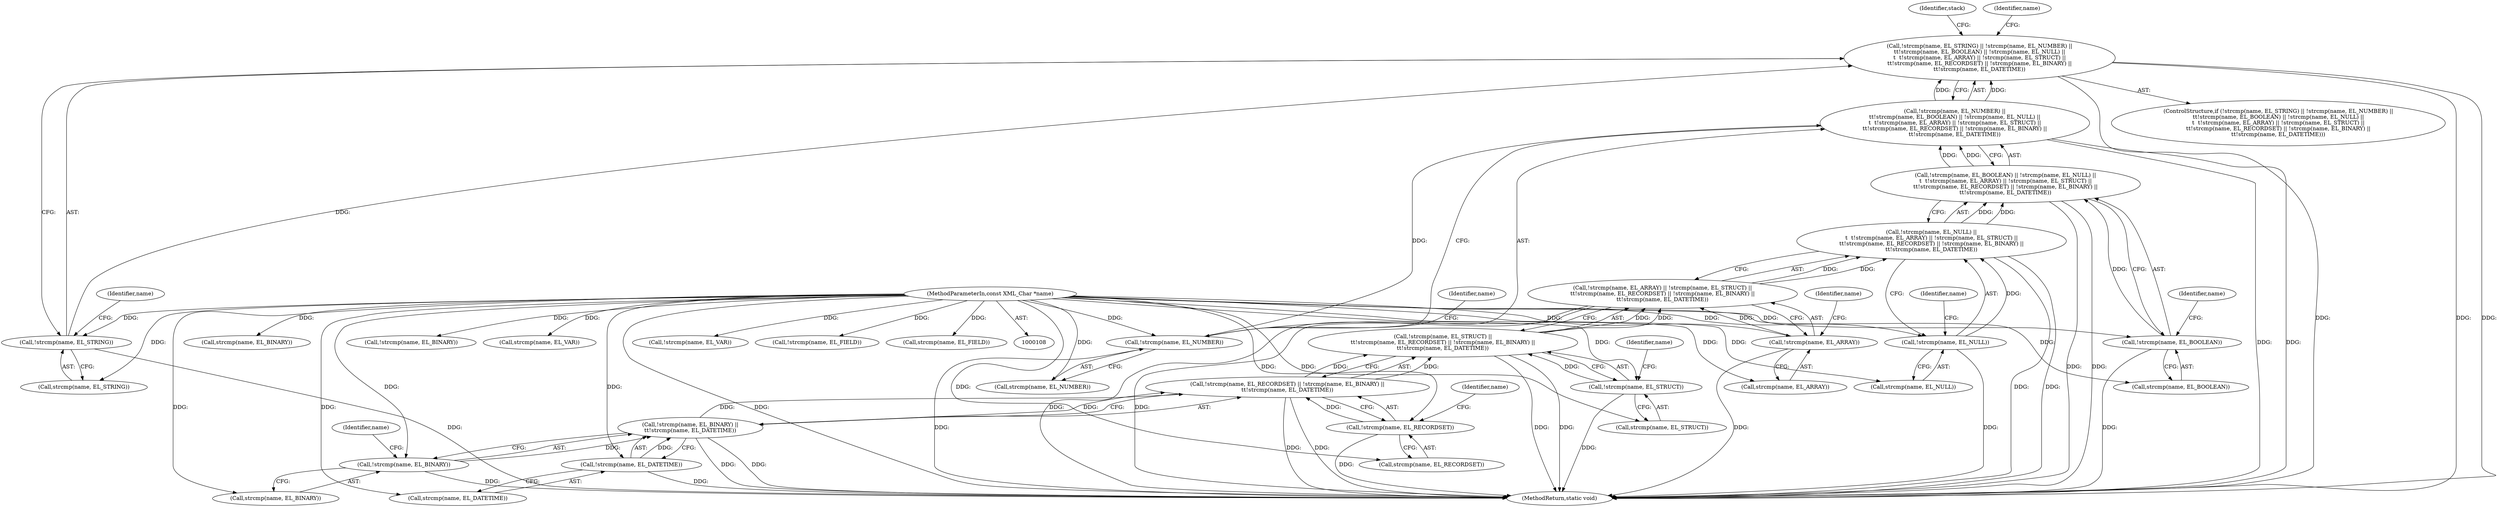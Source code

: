 digraph "0_php-src_a14fdb9746262549bbbb96abb87338bacd147e1b?w=1_0@API" {
"1000134" [label="(Call,!strcmp(name, EL_STRING) || !strcmp(name, EL_NUMBER) ||\n\t\t!strcmp(name, EL_BOOLEAN) || !strcmp(name, EL_NULL) ||\n\t  \t!strcmp(name, EL_ARRAY) || !strcmp(name, EL_STRUCT) ||\n\t\t!strcmp(name, EL_RECORDSET) || !strcmp(name, EL_BINARY) ||\n\t\t!strcmp(name, EL_DATETIME))"];
"1000135" [label="(Call,!strcmp(name, EL_STRING))"];
"1000110" [label="(MethodParameterIn,const XML_Char *name)"];
"1000139" [label="(Call,!strcmp(name, EL_NUMBER) ||\n\t\t!strcmp(name, EL_BOOLEAN) || !strcmp(name, EL_NULL) ||\n\t  \t!strcmp(name, EL_ARRAY) || !strcmp(name, EL_STRUCT) ||\n\t\t!strcmp(name, EL_RECORDSET) || !strcmp(name, EL_BINARY) ||\n\t\t!strcmp(name, EL_DATETIME))"];
"1000140" [label="(Call,!strcmp(name, EL_NUMBER))"];
"1000144" [label="(Call,!strcmp(name, EL_BOOLEAN) || !strcmp(name, EL_NULL) ||\n\t  \t!strcmp(name, EL_ARRAY) || !strcmp(name, EL_STRUCT) ||\n\t\t!strcmp(name, EL_RECORDSET) || !strcmp(name, EL_BINARY) ||\n\t\t!strcmp(name, EL_DATETIME))"];
"1000145" [label="(Call,!strcmp(name, EL_BOOLEAN))"];
"1000149" [label="(Call,!strcmp(name, EL_NULL) ||\n\t  \t!strcmp(name, EL_ARRAY) || !strcmp(name, EL_STRUCT) ||\n\t\t!strcmp(name, EL_RECORDSET) || !strcmp(name, EL_BINARY) ||\n\t\t!strcmp(name, EL_DATETIME))"];
"1000150" [label="(Call,!strcmp(name, EL_NULL))"];
"1000154" [label="(Call,!strcmp(name, EL_ARRAY) || !strcmp(name, EL_STRUCT) ||\n\t\t!strcmp(name, EL_RECORDSET) || !strcmp(name, EL_BINARY) ||\n\t\t!strcmp(name, EL_DATETIME))"];
"1000155" [label="(Call,!strcmp(name, EL_ARRAY))"];
"1000159" [label="(Call,!strcmp(name, EL_STRUCT) ||\n\t\t!strcmp(name, EL_RECORDSET) || !strcmp(name, EL_BINARY) ||\n\t\t!strcmp(name, EL_DATETIME))"];
"1000160" [label="(Call,!strcmp(name, EL_STRUCT))"];
"1000164" [label="(Call,!strcmp(name, EL_RECORDSET) || !strcmp(name, EL_BINARY) ||\n\t\t!strcmp(name, EL_DATETIME))"];
"1000165" [label="(Call,!strcmp(name, EL_RECORDSET))"];
"1000169" [label="(Call,!strcmp(name, EL_BINARY) ||\n\t\t!strcmp(name, EL_DATETIME))"];
"1000170" [label="(Call,!strcmp(name, EL_BINARY))"];
"1000174" [label="(Call,!strcmp(name, EL_DATETIME))"];
"1000150" [label="(Call,!strcmp(name, EL_NULL))"];
"1000171" [label="(Call,strcmp(name, EL_BINARY))"];
"1000141" [label="(Call,strcmp(name, EL_NUMBER))"];
"1000214" [label="(Call,strcmp(name, EL_BINARY))"];
"1000149" [label="(Call,!strcmp(name, EL_NULL) ||\n\t  \t!strcmp(name, EL_ARRAY) || !strcmp(name, EL_STRUCT) ||\n\t\t!strcmp(name, EL_RECORDSET) || !strcmp(name, EL_BINARY) ||\n\t\t!strcmp(name, EL_DATETIME))"];
"1000151" [label="(Call,strcmp(name, EL_NULL))"];
"1000176" [label="(Identifier,name)"];
"1000160" [label="(Call,!strcmp(name, EL_STRUCT))"];
"1000146" [label="(Call,strcmp(name, EL_BOOLEAN))"];
"1000147" [label="(Identifier,name)"];
"1000162" [label="(Identifier,name)"];
"1000167" [label="(Identifier,name)"];
"1000156" [label="(Call,strcmp(name, EL_ARRAY))"];
"1000213" [label="(Call,!strcmp(name, EL_BINARY))"];
"1000165" [label="(Call,!strcmp(name, EL_RECORDSET))"];
"1000550" [label="(Call,strcmp(name, EL_VAR))"];
"1000164" [label="(Call,!strcmp(name, EL_RECORDSET) || !strcmp(name, EL_BINARY) ||\n\t\t!strcmp(name, EL_DATETIME))"];
"1000180" [label="(Identifier,stack)"];
"1000152" [label="(Identifier,name)"];
"1000175" [label="(Call,strcmp(name, EL_DATETIME))"];
"1000144" [label="(Call,!strcmp(name, EL_BOOLEAN) || !strcmp(name, EL_NULL) ||\n\t  \t!strcmp(name, EL_ARRAY) || !strcmp(name, EL_STRUCT) ||\n\t\t!strcmp(name, EL_RECORDSET) || !strcmp(name, EL_BINARY) ||\n\t\t!strcmp(name, EL_DATETIME))"];
"1000551" [label="(Identifier,name)"];
"1000157" [label="(Identifier,name)"];
"1000139" [label="(Call,!strcmp(name, EL_NUMBER) ||\n\t\t!strcmp(name, EL_BOOLEAN) || !strcmp(name, EL_NULL) ||\n\t  \t!strcmp(name, EL_ARRAY) || !strcmp(name, EL_STRUCT) ||\n\t\t!strcmp(name, EL_RECORDSET) || !strcmp(name, EL_BINARY) ||\n\t\t!strcmp(name, EL_DATETIME))"];
"1000159" [label="(Call,!strcmp(name, EL_STRUCT) ||\n\t\t!strcmp(name, EL_RECORDSET) || !strcmp(name, EL_BINARY) ||\n\t\t!strcmp(name, EL_DATETIME))"];
"1000170" [label="(Call,!strcmp(name, EL_BINARY))"];
"1000161" [label="(Call,strcmp(name, EL_STRUCT))"];
"1000136" [label="(Call,strcmp(name, EL_STRING))"];
"1000166" [label="(Call,strcmp(name, EL_RECORDSET))"];
"1000586" [label="(MethodReturn,static void)"];
"1000155" [label="(Call,!strcmp(name, EL_ARRAY))"];
"1000133" [label="(ControlStructure,if (!strcmp(name, EL_STRING) || !strcmp(name, EL_NUMBER) ||\n\t\t!strcmp(name, EL_BOOLEAN) || !strcmp(name, EL_NULL) ||\n\t  \t!strcmp(name, EL_ARRAY) || !strcmp(name, EL_STRUCT) ||\n\t\t!strcmp(name, EL_RECORDSET) || !strcmp(name, EL_BINARY) ||\n\t\t!strcmp(name, EL_DATETIME)))"];
"1000549" [label="(Call,!strcmp(name, EL_VAR))"];
"1000134" [label="(Call,!strcmp(name, EL_STRING) || !strcmp(name, EL_NUMBER) ||\n\t\t!strcmp(name, EL_BOOLEAN) || !strcmp(name, EL_NULL) ||\n\t  \t!strcmp(name, EL_ARRAY) || !strcmp(name, EL_STRUCT) ||\n\t\t!strcmp(name, EL_RECORDSET) || !strcmp(name, EL_BINARY) ||\n\t\t!strcmp(name, EL_DATETIME))"];
"1000568" [label="(Call,!strcmp(name, EL_FIELD))"];
"1000145" [label="(Call,!strcmp(name, EL_BOOLEAN))"];
"1000140" [label="(Call,!strcmp(name, EL_NUMBER))"];
"1000154" [label="(Call,!strcmp(name, EL_ARRAY) || !strcmp(name, EL_STRUCT) ||\n\t\t!strcmp(name, EL_RECORDSET) || !strcmp(name, EL_BINARY) ||\n\t\t!strcmp(name, EL_DATETIME))"];
"1000169" [label="(Call,!strcmp(name, EL_BINARY) ||\n\t\t!strcmp(name, EL_DATETIME))"];
"1000142" [label="(Identifier,name)"];
"1000172" [label="(Identifier,name)"];
"1000135" [label="(Call,!strcmp(name, EL_STRING))"];
"1000569" [label="(Call,strcmp(name, EL_FIELD))"];
"1000174" [label="(Call,!strcmp(name, EL_DATETIME))"];
"1000110" [label="(MethodParameterIn,const XML_Char *name)"];
"1000134" -> "1000133"  [label="AST: "];
"1000134" -> "1000135"  [label="CFG: "];
"1000134" -> "1000139"  [label="CFG: "];
"1000135" -> "1000134"  [label="AST: "];
"1000139" -> "1000134"  [label="AST: "];
"1000180" -> "1000134"  [label="CFG: "];
"1000551" -> "1000134"  [label="CFG: "];
"1000134" -> "1000586"  [label="DDG: "];
"1000134" -> "1000586"  [label="DDG: "];
"1000134" -> "1000586"  [label="DDG: "];
"1000135" -> "1000134"  [label="DDG: "];
"1000139" -> "1000134"  [label="DDG: "];
"1000139" -> "1000134"  [label="DDG: "];
"1000135" -> "1000136"  [label="CFG: "];
"1000136" -> "1000135"  [label="AST: "];
"1000142" -> "1000135"  [label="CFG: "];
"1000135" -> "1000586"  [label="DDG: "];
"1000110" -> "1000135"  [label="DDG: "];
"1000110" -> "1000108"  [label="AST: "];
"1000110" -> "1000586"  [label="DDG: "];
"1000110" -> "1000136"  [label="DDG: "];
"1000110" -> "1000140"  [label="DDG: "];
"1000110" -> "1000141"  [label="DDG: "];
"1000110" -> "1000145"  [label="DDG: "];
"1000110" -> "1000146"  [label="DDG: "];
"1000110" -> "1000150"  [label="DDG: "];
"1000110" -> "1000151"  [label="DDG: "];
"1000110" -> "1000155"  [label="DDG: "];
"1000110" -> "1000156"  [label="DDG: "];
"1000110" -> "1000160"  [label="DDG: "];
"1000110" -> "1000161"  [label="DDG: "];
"1000110" -> "1000165"  [label="DDG: "];
"1000110" -> "1000166"  [label="DDG: "];
"1000110" -> "1000170"  [label="DDG: "];
"1000110" -> "1000171"  [label="DDG: "];
"1000110" -> "1000174"  [label="DDG: "];
"1000110" -> "1000175"  [label="DDG: "];
"1000110" -> "1000213"  [label="DDG: "];
"1000110" -> "1000214"  [label="DDG: "];
"1000110" -> "1000549"  [label="DDG: "];
"1000110" -> "1000550"  [label="DDG: "];
"1000110" -> "1000568"  [label="DDG: "];
"1000110" -> "1000569"  [label="DDG: "];
"1000139" -> "1000140"  [label="CFG: "];
"1000139" -> "1000144"  [label="CFG: "];
"1000140" -> "1000139"  [label="AST: "];
"1000144" -> "1000139"  [label="AST: "];
"1000139" -> "1000586"  [label="DDG: "];
"1000139" -> "1000586"  [label="DDG: "];
"1000140" -> "1000139"  [label="DDG: "];
"1000144" -> "1000139"  [label="DDG: "];
"1000144" -> "1000139"  [label="DDG: "];
"1000140" -> "1000141"  [label="CFG: "];
"1000141" -> "1000140"  [label="AST: "];
"1000147" -> "1000140"  [label="CFG: "];
"1000140" -> "1000586"  [label="DDG: "];
"1000144" -> "1000145"  [label="CFG: "];
"1000144" -> "1000149"  [label="CFG: "];
"1000145" -> "1000144"  [label="AST: "];
"1000149" -> "1000144"  [label="AST: "];
"1000144" -> "1000586"  [label="DDG: "];
"1000144" -> "1000586"  [label="DDG: "];
"1000145" -> "1000144"  [label="DDG: "];
"1000149" -> "1000144"  [label="DDG: "];
"1000149" -> "1000144"  [label="DDG: "];
"1000145" -> "1000146"  [label="CFG: "];
"1000146" -> "1000145"  [label="AST: "];
"1000152" -> "1000145"  [label="CFG: "];
"1000145" -> "1000586"  [label="DDG: "];
"1000149" -> "1000150"  [label="CFG: "];
"1000149" -> "1000154"  [label="CFG: "];
"1000150" -> "1000149"  [label="AST: "];
"1000154" -> "1000149"  [label="AST: "];
"1000149" -> "1000586"  [label="DDG: "];
"1000149" -> "1000586"  [label="DDG: "];
"1000150" -> "1000149"  [label="DDG: "];
"1000154" -> "1000149"  [label="DDG: "];
"1000154" -> "1000149"  [label="DDG: "];
"1000150" -> "1000151"  [label="CFG: "];
"1000151" -> "1000150"  [label="AST: "];
"1000157" -> "1000150"  [label="CFG: "];
"1000150" -> "1000586"  [label="DDG: "];
"1000154" -> "1000155"  [label="CFG: "];
"1000154" -> "1000159"  [label="CFG: "];
"1000155" -> "1000154"  [label="AST: "];
"1000159" -> "1000154"  [label="AST: "];
"1000154" -> "1000586"  [label="DDG: "];
"1000154" -> "1000586"  [label="DDG: "];
"1000155" -> "1000154"  [label="DDG: "];
"1000159" -> "1000154"  [label="DDG: "];
"1000159" -> "1000154"  [label="DDG: "];
"1000155" -> "1000156"  [label="CFG: "];
"1000156" -> "1000155"  [label="AST: "];
"1000162" -> "1000155"  [label="CFG: "];
"1000155" -> "1000586"  [label="DDG: "];
"1000159" -> "1000160"  [label="CFG: "];
"1000159" -> "1000164"  [label="CFG: "];
"1000160" -> "1000159"  [label="AST: "];
"1000164" -> "1000159"  [label="AST: "];
"1000159" -> "1000586"  [label="DDG: "];
"1000159" -> "1000586"  [label="DDG: "];
"1000160" -> "1000159"  [label="DDG: "];
"1000164" -> "1000159"  [label="DDG: "];
"1000164" -> "1000159"  [label="DDG: "];
"1000160" -> "1000161"  [label="CFG: "];
"1000161" -> "1000160"  [label="AST: "];
"1000167" -> "1000160"  [label="CFG: "];
"1000160" -> "1000586"  [label="DDG: "];
"1000164" -> "1000165"  [label="CFG: "];
"1000164" -> "1000169"  [label="CFG: "];
"1000165" -> "1000164"  [label="AST: "];
"1000169" -> "1000164"  [label="AST: "];
"1000164" -> "1000586"  [label="DDG: "];
"1000164" -> "1000586"  [label="DDG: "];
"1000165" -> "1000164"  [label="DDG: "];
"1000169" -> "1000164"  [label="DDG: "];
"1000169" -> "1000164"  [label="DDG: "];
"1000165" -> "1000166"  [label="CFG: "];
"1000166" -> "1000165"  [label="AST: "];
"1000172" -> "1000165"  [label="CFG: "];
"1000165" -> "1000586"  [label="DDG: "];
"1000169" -> "1000170"  [label="CFG: "];
"1000169" -> "1000174"  [label="CFG: "];
"1000170" -> "1000169"  [label="AST: "];
"1000174" -> "1000169"  [label="AST: "];
"1000169" -> "1000586"  [label="DDG: "];
"1000169" -> "1000586"  [label="DDG: "];
"1000170" -> "1000169"  [label="DDG: "];
"1000174" -> "1000169"  [label="DDG: "];
"1000170" -> "1000171"  [label="CFG: "];
"1000171" -> "1000170"  [label="AST: "];
"1000176" -> "1000170"  [label="CFG: "];
"1000170" -> "1000586"  [label="DDG: "];
"1000174" -> "1000175"  [label="CFG: "];
"1000175" -> "1000174"  [label="AST: "];
"1000174" -> "1000586"  [label="DDG: "];
}
